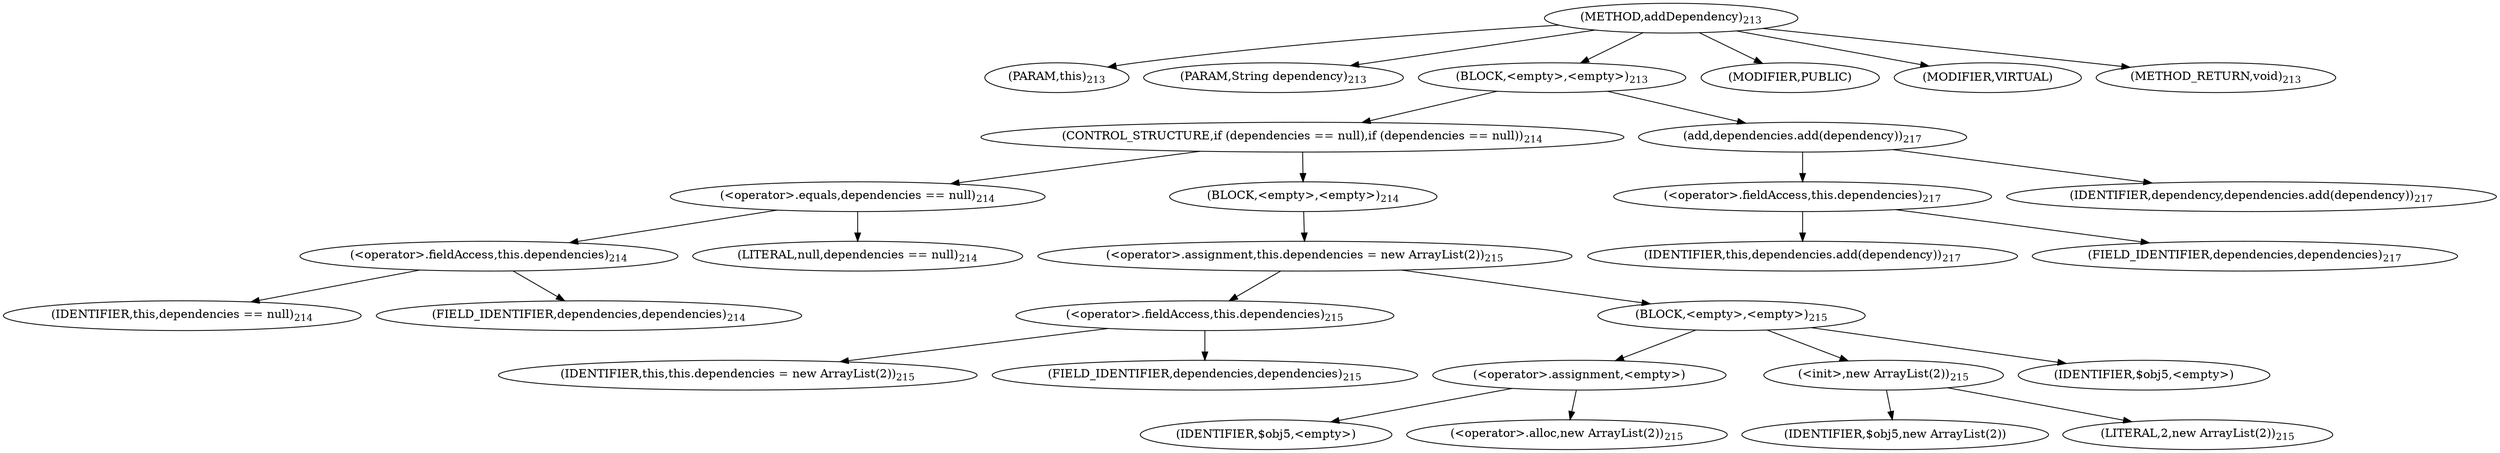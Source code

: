 digraph "addDependency" {  
"321" [label = <(METHOD,addDependency)<SUB>213</SUB>> ]
"322" [label = <(PARAM,this)<SUB>213</SUB>> ]
"323" [label = <(PARAM,String dependency)<SUB>213</SUB>> ]
"324" [label = <(BLOCK,&lt;empty&gt;,&lt;empty&gt;)<SUB>213</SUB>> ]
"325" [label = <(CONTROL_STRUCTURE,if (dependencies == null),if (dependencies == null))<SUB>214</SUB>> ]
"326" [label = <(&lt;operator&gt;.equals,dependencies == null)<SUB>214</SUB>> ]
"327" [label = <(&lt;operator&gt;.fieldAccess,this.dependencies)<SUB>214</SUB>> ]
"328" [label = <(IDENTIFIER,this,dependencies == null)<SUB>214</SUB>> ]
"329" [label = <(FIELD_IDENTIFIER,dependencies,dependencies)<SUB>214</SUB>> ]
"330" [label = <(LITERAL,null,dependencies == null)<SUB>214</SUB>> ]
"331" [label = <(BLOCK,&lt;empty&gt;,&lt;empty&gt;)<SUB>214</SUB>> ]
"332" [label = <(&lt;operator&gt;.assignment,this.dependencies = new ArrayList(2))<SUB>215</SUB>> ]
"333" [label = <(&lt;operator&gt;.fieldAccess,this.dependencies)<SUB>215</SUB>> ]
"334" [label = <(IDENTIFIER,this,this.dependencies = new ArrayList(2))<SUB>215</SUB>> ]
"335" [label = <(FIELD_IDENTIFIER,dependencies,dependencies)<SUB>215</SUB>> ]
"336" [label = <(BLOCK,&lt;empty&gt;,&lt;empty&gt;)<SUB>215</SUB>> ]
"337" [label = <(&lt;operator&gt;.assignment,&lt;empty&gt;)> ]
"338" [label = <(IDENTIFIER,$obj5,&lt;empty&gt;)> ]
"339" [label = <(&lt;operator&gt;.alloc,new ArrayList(2))<SUB>215</SUB>> ]
"340" [label = <(&lt;init&gt;,new ArrayList(2))<SUB>215</SUB>> ]
"341" [label = <(IDENTIFIER,$obj5,new ArrayList(2))> ]
"342" [label = <(LITERAL,2,new ArrayList(2))<SUB>215</SUB>> ]
"343" [label = <(IDENTIFIER,$obj5,&lt;empty&gt;)> ]
"344" [label = <(add,dependencies.add(dependency))<SUB>217</SUB>> ]
"345" [label = <(&lt;operator&gt;.fieldAccess,this.dependencies)<SUB>217</SUB>> ]
"346" [label = <(IDENTIFIER,this,dependencies.add(dependency))<SUB>217</SUB>> ]
"347" [label = <(FIELD_IDENTIFIER,dependencies,dependencies)<SUB>217</SUB>> ]
"348" [label = <(IDENTIFIER,dependency,dependencies.add(dependency))<SUB>217</SUB>> ]
"349" [label = <(MODIFIER,PUBLIC)> ]
"350" [label = <(MODIFIER,VIRTUAL)> ]
"351" [label = <(METHOD_RETURN,void)<SUB>213</SUB>> ]
  "321" -> "322" 
  "321" -> "323" 
  "321" -> "324" 
  "321" -> "349" 
  "321" -> "350" 
  "321" -> "351" 
  "324" -> "325" 
  "324" -> "344" 
  "325" -> "326" 
  "325" -> "331" 
  "326" -> "327" 
  "326" -> "330" 
  "327" -> "328" 
  "327" -> "329" 
  "331" -> "332" 
  "332" -> "333" 
  "332" -> "336" 
  "333" -> "334" 
  "333" -> "335" 
  "336" -> "337" 
  "336" -> "340" 
  "336" -> "343" 
  "337" -> "338" 
  "337" -> "339" 
  "340" -> "341" 
  "340" -> "342" 
  "344" -> "345" 
  "344" -> "348" 
  "345" -> "346" 
  "345" -> "347" 
}
